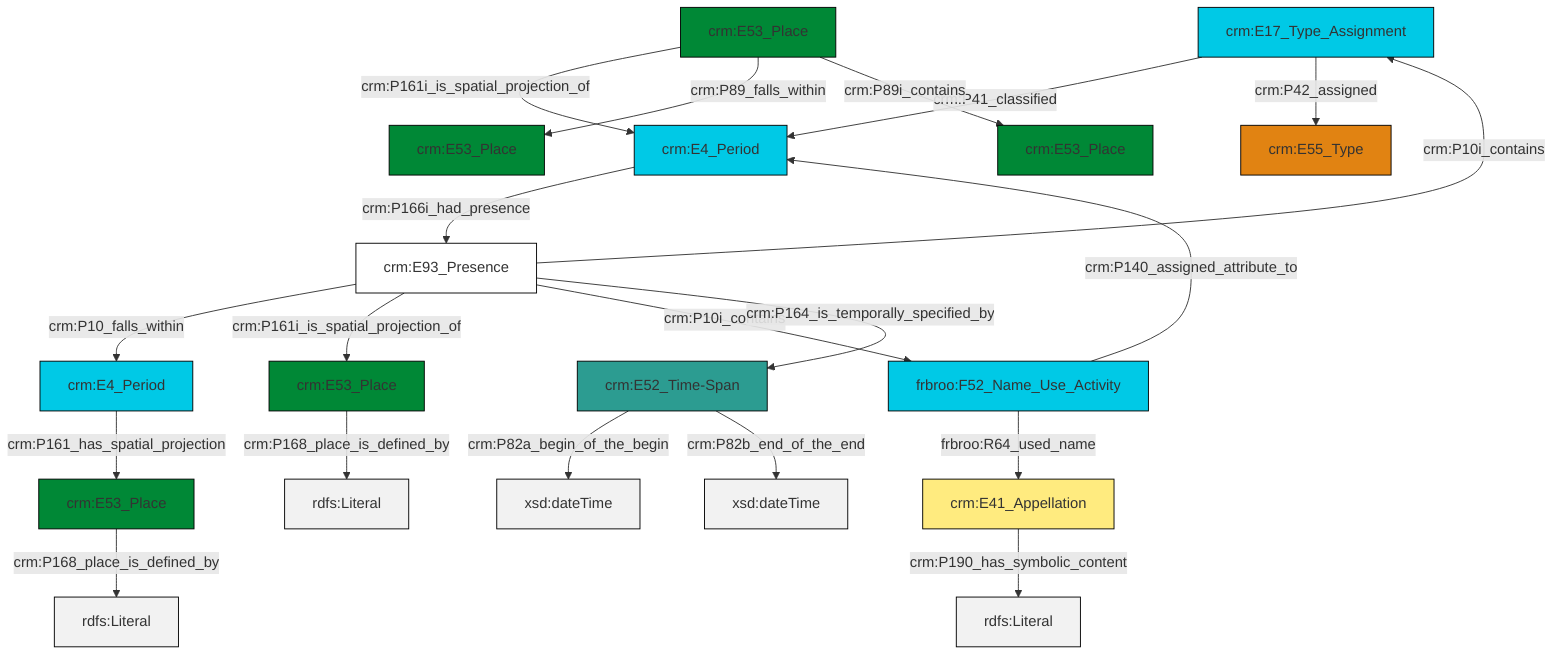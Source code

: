 graph TD
classDef Literal fill:#f2f2f2,stroke:#000000;
classDef CRM_Entity fill:#FFFFFF,stroke:#000000;
classDef Temporal_Entity fill:#00C9E6, stroke:#000000;
classDef Type fill:#E18312, stroke:#000000;
classDef Time-Span fill:#2C9C91, stroke:#000000;
classDef Appellation fill:#FFEB7F, stroke:#000000;
classDef Place fill:#008836, stroke:#000000;
classDef Persistent_Item fill:#B266B2, stroke:#000000;
classDef Conceptual_Object fill:#FFD700, stroke:#000000;
classDef Physical_Thing fill:#D2B48C, stroke:#000000;
classDef Actor fill:#f58aad, stroke:#000000;
classDef PC_Classes fill:#4ce600, stroke:#000000;
classDef Multi fill:#cccccc,stroke:#000000;

4["crm:E17_Type_Assignment"]:::Temporal_Entity -->|crm:P41_classified| 5["crm:E4_Period"]:::Temporal_Entity
8["crm:E41_Appellation"]:::Appellation -->|crm:P190_has_symbolic_content| 9[rdfs:Literal]:::Literal
10["crm:E53_Place"]:::Place -->|crm:P168_place_is_defined_by| 11[rdfs:Literal]:::Literal
14["crm:E93_Presence"]:::CRM_Entity -->|crm:P10_falls_within| 6["crm:E4_Period"]:::Temporal_Entity
14["crm:E93_Presence"]:::CRM_Entity -->|crm:P161i_is_spatial_projection_of| 10["crm:E53_Place"]:::Place
0["crm:E52_Time-Span"]:::Time-Span -->|crm:P82a_begin_of_the_begin| 15[xsd:dateTime]:::Literal
19["frbroo:F52_Name_Use_Activity"]:::Temporal_Entity -->|frbroo:R64_used_name| 8["crm:E41_Appellation"]:::Appellation
20["crm:E53_Place"]:::Place -->|crm:P161i_is_spatial_projection_of| 5["crm:E4_Period"]:::Temporal_Entity
5["crm:E4_Period"]:::Temporal_Entity -->|crm:P166i_had_presence| 14["crm:E93_Presence"]:::CRM_Entity
14["crm:E93_Presence"]:::CRM_Entity -->|crm:P10i_contains| 19["frbroo:F52_Name_Use_Activity"]:::Temporal_Entity
6["crm:E4_Period"]:::Temporal_Entity -->|crm:P161_has_spatial_projection| 24["crm:E53_Place"]:::Place
24["crm:E53_Place"]:::Place -->|crm:P168_place_is_defined_by| 25[rdfs:Literal]:::Literal
14["crm:E93_Presence"]:::CRM_Entity -->|crm:P10i_contains| 4["crm:E17_Type_Assignment"]:::Temporal_Entity
20["crm:E53_Place"]:::Place -->|crm:P89_falls_within| 16["crm:E53_Place"]:::Place
19["frbroo:F52_Name_Use_Activity"]:::Temporal_Entity -->|crm:P140_assigned_attribute_to| 5["crm:E4_Period"]:::Temporal_Entity
14["crm:E93_Presence"]:::CRM_Entity -->|crm:P164_is_temporally_specified_by| 0["crm:E52_Time-Span"]:::Time-Span
20["crm:E53_Place"]:::Place -->|crm:P89i_contains| 2["crm:E53_Place"]:::Place
0["crm:E52_Time-Span"]:::Time-Span -->|crm:P82b_end_of_the_end| 29[xsd:dateTime]:::Literal
4["crm:E17_Type_Assignment"]:::Temporal_Entity -->|crm:P42_assigned| 12["crm:E55_Type"]:::Type